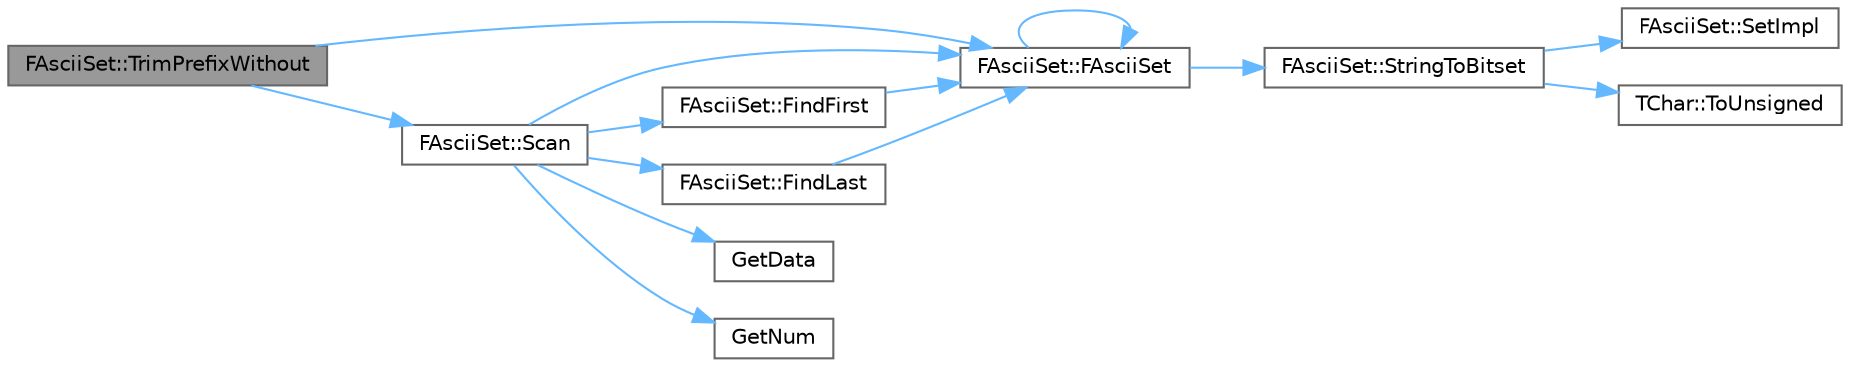 digraph "FAsciiSet::TrimPrefixWithout"
{
 // INTERACTIVE_SVG=YES
 // LATEX_PDF_SIZE
  bgcolor="transparent";
  edge [fontname=Helvetica,fontsize=10,labelfontname=Helvetica,labelfontsize=10];
  node [fontname=Helvetica,fontsize=10,shape=box,height=0.2,width=0.4];
  rankdir="LR";
  Node1 [id="Node000001",label="FAsciiSet::TrimPrefixWithout",height=0.2,width=0.4,color="gray40", fillcolor="grey60", style="filled", fontcolor="black",tooltip="Trim initial characters not in set."];
  Node1 -> Node2 [id="edge1_Node000001_Node000002",color="steelblue1",style="solid",tooltip=" "];
  Node2 [id="Node000002",label="FAsciiSet::FAsciiSet",height=0.2,width=0.4,color="grey40", fillcolor="white", style="filled",URL="$d4/d0e/classFAsciiSet.html#a7b7d908591ae47262a153985cda8abfa",tooltip=" "];
  Node2 -> Node2 [id="edge2_Node000002_Node000002",color="steelblue1",style="solid",tooltip=" "];
  Node2 -> Node3 [id="edge3_Node000002_Node000003",color="steelblue1",style="solid",tooltip=" "];
  Node3 [id="Node000003",label="FAsciiSet::StringToBitset",height=0.2,width=0.4,color="grey40", fillcolor="white", style="filled",URL="$d4/d0e/classFAsciiSet.html#acff49003da8d1a2b67ad3228a356511f",tooltip=" "];
  Node3 -> Node4 [id="edge4_Node000003_Node000004",color="steelblue1",style="solid",tooltip=" "];
  Node4 [id="Node000004",label="FAsciiSet::SetImpl",height=0.2,width=0.4,color="grey40", fillcolor="white", style="filled",URL="$d4/d0e/classFAsciiSet.html#a9465a84c52c088ab71aa3bb6f43641a8",tooltip=" "];
  Node3 -> Node5 [id="edge5_Node000003_Node000005",color="steelblue1",style="solid",tooltip=" "];
  Node5 [id="Node000005",label="TChar::ToUnsigned",height=0.2,width=0.4,color="grey40", fillcolor="white", style="filled",URL="$d2/d80/structTChar.html#ac7400bf8226f7d18dbdd9ae1c745be24",tooltip="Avoid sign extension problems with signed characters smaller than int."];
  Node1 -> Node6 [id="edge6_Node000001_Node000006",color="steelblue1",style="solid",tooltip=" "];
  Node6 [id="Node000006",label="FAsciiSet::Scan",height=0.2,width=0.4,color="grey40", fillcolor="white", style="filled",URL="$d4/d0e/classFAsciiSet.html#a85bba9d030f471ba077615944ce39d89",tooltip=" "];
  Node6 -> Node2 [id="edge7_Node000006_Node000002",color="steelblue1",style="solid",tooltip=" "];
  Node6 -> Node7 [id="edge8_Node000006_Node000007",color="steelblue1",style="solid",tooltip=" "];
  Node7 [id="Node000007",label="FAsciiSet::FindFirst",height=0.2,width=0.4,color="grey40", fillcolor="white", style="filled",URL="$d4/d0e/classFAsciiSet.html#a5ec09fe5502852b0b2811083c95d2ce1",tooltip=" "];
  Node7 -> Node2 [id="edge9_Node000007_Node000002",color="steelblue1",style="solid",tooltip=" "];
  Node6 -> Node8 [id="edge10_Node000006_Node000008",color="steelblue1",style="solid",tooltip=" "];
  Node8 [id="Node000008",label="FAsciiSet::FindLast",height=0.2,width=0.4,color="grey40", fillcolor="white", style="filled",URL="$d4/d0e/classFAsciiSet.html#a832119cdf8043efb5ed2c880d1ac70fd",tooltip=" "];
  Node8 -> Node2 [id="edge11_Node000008_Node000002",color="steelblue1",style="solid",tooltip=" "];
  Node6 -> Node9 [id="edge12_Node000006_Node000009",color="steelblue1",style="solid",tooltip=" "];
  Node9 [id="Node000009",label="GetData",height=0.2,width=0.4,color="grey40", fillcolor="white", style="filled",URL="$d3/ddf/StringConv_8h.html#a4111b73e6a9d7101173e7223118962f3",tooltip=" "];
  Node6 -> Node10 [id="edge13_Node000006_Node000010",color="steelblue1",style="solid",tooltip=" "];
  Node10 [id="Node000010",label="GetNum",height=0.2,width=0.4,color="grey40", fillcolor="white", style="filled",URL="$d3/ddf/StringConv_8h.html#a3caf5874b63a514dc33c219ec83eedbf",tooltip=" "];
}
